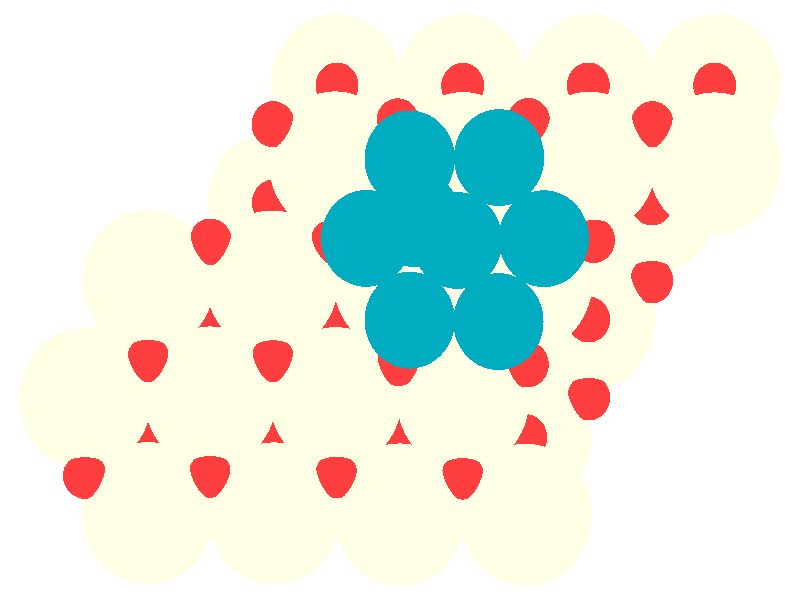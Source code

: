 #include "colors.inc"
#include "finish.inc"

global_settings {assumed_gamma 1 max_trace_level 6}
background {color White}
camera {orthographic
  right -24.64*x up 17.23*y
  direction 1.00*z
  location <0,0,50.00> look_at <0,0,0>}
light_source {<  2.00,   3.00,  40.00> color White
  area_light <0.70, 0, 0>, <0, 0.70, 0>, 3, 3
  adaptive 1 jitter}

#declare simple = finish {phong 0.7}
#declare pale = finish {ambient .5 diffuse .85 roughness .001 specular 0.200 }
#declare intermediate = finish {ambient 0.3 diffuse 0.6 specular 0.10 roughness 0.04 }
#declare vmd = finish {ambient .0 diffuse .65 phong 0.1 phong_size 40. specular 0.500 }
#declare jmol = finish {ambient .2 diffuse .6 specular 1 roughness .001 metallic}
#declare ase2 = finish {ambient 0.05 brilliance 3 diffuse 0.6 metallic specular 0.70 roughness 0.04 reflection 0.15}
#declare ase3 = finish {ambient .15 brilliance 2 diffuse .6 metallic specular 1. roughness .001 reflection .0}
#declare glass = finish {ambient .05 diffuse .3 specular 1. roughness .001}
#declare glass2 = finish {ambient .0 diffuse .3 specular 1. reflection .25 roughness .001}
#declare Rcell = 0.020;
#declare Rbond = 0.100;

#macro atom(LOC, R, COL, TRANS, FIN)
  sphere{LOC, R texture{pigment{color COL transmit TRANS} finish{FIN}}}
#end
#macro constrain(LOC, R, COL, TRANS FIN)
union{torus{R, Rcell rotate 45*z texture{pigment{color COL transmit TRANS} finish{FIN}}}
      torus{R, Rcell rotate -45*z texture{pigment{color COL transmit TRANS} finish{FIN}}}
      translate LOC}
#end

atom(< -1.95,   6.17,  -7.73>, 2.04, rgb <1.00, 1.00, 0.78>, 0.0, ase3) // #0 
atom(<  3.87,  -3.92,  -7.73>, 2.04, rgb <1.00, 1.00, 0.78>, 0.0, ase3) // #1 
atom(< -5.84,  -0.56,  -7.73>, 2.04, rgb <1.00, 1.00, 0.78>, 0.0, ase3) // #2 
atom(<  5.81,  -0.56,  -7.73>, 2.04, rgb <1.00, 1.00, 0.78>, 0.0, ase3) // #3 
atom(<  1.93,   6.17,  -7.73>, 2.04, rgb <1.00, 1.00, 0.78>, 0.0, ase3) // #4 
atom(<  7.75,   2.80,  -7.73>, 2.04, rgb <1.00, 1.00, 0.78>, 0.0, ase3) // #5 
atom(< -1.95,  -0.56,  -7.73>, 2.04, rgb <1.00, 1.00, 0.78>, 0.0, ase3) // #6 
atom(<  9.69,   6.17,  -7.73>, 2.04, rgb <1.00, 1.00, 0.78>, 0.0, ase3) // #7 
atom(<  5.81,   6.17,  -7.73>, 2.04, rgb <1.00, 1.00, 0.78>, 0.0, ase3) // #8 
atom(< -0.01,  -3.92,  -7.73>, 2.04, rgb <1.00, 1.00, 0.78>, 0.0, ase3) // #9 
atom(<  1.93,  -0.56,  -7.73>, 2.04, rgb <1.00, 1.00, 0.78>, 0.0, ase3) // #10 
atom(< -0.01,   2.80,  -7.73>, 2.04, rgb <1.00, 1.00, 0.78>, 0.0, ase3) // #11 
atom(< -7.78,  -3.92,  -7.73>, 2.04, rgb <1.00, 1.00, 0.78>, 0.0, ase3) // #12 
atom(<  3.87,   2.80,  -7.73>, 2.04, rgb <1.00, 1.00, 0.78>, 0.0, ase3) // #13 
atom(< -3.89,   2.80,  -7.73>, 2.04, rgb <1.00, 1.00, 0.78>, 0.0, ase3) // #14 
atom(< -3.89,  -3.92,  -7.73>, 2.04, rgb <1.00, 1.00, 0.78>, 0.0, ase3) // #15 
atom(< -3.89,  -6.13,  -4.61>, 2.04, rgb <1.00, 1.00, 0.78>, 0.0, ase3) // #16 
atom(<  3.89,   0.54,  -4.68>, 2.04, rgb <1.00, 1.00, 0.78>, 0.0, ase3) // #17 
atom(< -1.98,  -2.82,  -4.61>, 2.04, rgb <1.00, 1.00, 0.78>, 0.0, ase3) // #18 
atom(< -0.01,  -6.16,  -4.63>, 2.04, rgb <1.00, 1.00, 0.78>, 0.0, ase3) // #19 
atom(< -0.02,   0.55,  -4.66>, 2.04, rgb <1.00, 1.00, 0.78>, 0.0, ase3) // #20 
atom(<  1.94,  -2.85,  -4.60>, 2.04, rgb <1.00, 1.00, 0.78>, 0.0, ase3) // #21 
atom(<  1.93,   3.93,  -4.66>, 2.04, rgb <1.00, 1.00, 0.78>, 0.0, ase3) // #22 
atom(< -7.75,   0.55,  -4.61>, 2.04, rgb <1.00, 1.00, 0.78>, 0.0, ase3) // #23 
atom(< -7.77,  -6.12,  -4.61>, 2.04, rgb <1.00, 1.00, 0.78>, 0.0, ase3) // #24 
atom(<  9.69,   3.92,  -4.64>, 2.04, rgb <1.00, 1.00, 0.78>, 0.0, ase3) // #25 
atom(< -5.84,  -2.80,  -4.62>, 2.04, rgb <1.00, 1.00, 0.78>, 0.0, ase3) // #26 
atom(< -9.69,  -2.83,  -4.61>, 2.04, rgb <1.00, 1.00, 0.78>, 0.0, ase3) // #27 
atom(< -3.94,   0.53,  -4.62>, 2.04, rgb <1.00, 1.00, 0.78>, 0.0, ase3) // #28 
atom(<  5.85,   3.94,  -4.60>, 2.04, rgb <1.00, 1.00, 0.78>, 0.0, ase3) // #29 
atom(< -2.00,   3.95,  -4.61>, 2.04, rgb <1.00, 1.00, 0.78>, 0.0, ase3) // #30 
atom(<  3.87,  -6.17,  -4.63>, 2.04, rgb <1.00, 1.00, 0.78>, 0.0, ase3) // #31 
atom(< -1.95,   1.68,  -8.52>, 0.66, rgb <1.00, 0.05, 0.05>, 0.0, ase3) // #32 
atom(< -7.78,  -1.68,  -8.52>, 0.66, rgb <1.00, 0.05, 0.05>, 0.0, ase3) // #33 
atom(< -0.01,   5.05,  -8.52>, 0.66, rgb <1.00, 0.05, 0.05>, 0.0, ase3) // #34 
atom(< -9.72,  -5.04,  -8.52>, 0.66, rgb <1.00, 0.05, 0.05>, 0.0, ase3) // #35 
atom(<  3.87,  -1.68,  -8.52>, 0.66, rgb <1.00, 0.05, 0.05>, 0.0, ase3) // #36 
atom(< -3.89,   5.05,  -8.52>, 0.66, rgb <1.00, 0.05, 0.05>, 0.0, ase3) // #37 
atom(<  1.93,   1.68,  -8.52>, 0.66, rgb <1.00, 0.05, 0.05>, 0.0, ase3) // #38 
atom(< -5.84,   1.68,  -8.52>, 0.66, rgb <1.00, 0.05, 0.05>, 0.0, ase3) // #39 
atom(< -5.84,  -5.04,  -8.52>, 0.66, rgb <1.00, 0.05, 0.05>, 0.0, ase3) // #40 
atom(<  7.75,   5.05,  -8.52>, 0.66, rgb <1.00, 0.05, 0.05>, 0.0, ase3) // #41 
atom(< -0.01,  -1.68,  -8.52>, 0.66, rgb <1.00, 0.05, 0.05>, 0.0, ase3) // #42 
atom(< -1.95,  -5.04,  -8.52>, 0.66, rgb <1.00, 0.05, 0.05>, 0.0, ase3) // #43 
atom(< -3.89,  -1.68,  -8.52>, 0.66, rgb <1.00, 0.05, 0.05>, 0.0, ase3) // #44 
atom(<  3.87,   5.05,  -8.52>, 0.66, rgb <1.00, 0.05, 0.05>, 0.0, ase3) // #45 
atom(<  5.81,   1.68,  -8.52>, 0.66, rgb <1.00, 0.05, 0.05>, 0.0, ase3) // #46 
atom(<  1.93,  -5.04,  -8.52>, 0.66, rgb <1.00, 0.05, 0.05>, 0.0, ase3) // #47 
atom(< -3.89,  -6.16,  -6.93>, 0.66, rgb <1.00, 0.05, 0.05>, 0.0, ase3) // #48 
atom(< -1.95,  -2.80,  -6.93>, 0.66, rgb <1.00, 0.05, 0.05>, 0.0, ase3) // #49 
atom(< -0.01,  -6.16,  -6.93>, 0.66, rgb <1.00, 0.05, 0.05>, 0.0, ase3) // #50 
atom(< -3.89,   0.56,  -6.93>, 0.66, rgb <1.00, 0.05, 0.05>, 0.0, ase3) // #51 
atom(< -0.01,   0.56,  -6.93>, 0.66, rgb <1.00, 0.05, 0.05>, 0.0, ase3) // #52 
atom(<  7.75,   0.56,  -6.93>, 0.66, rgb <1.00, 0.05, 0.05>, 0.0, ase3) // #53 
atom(<  1.93,  -2.80,  -6.93>, 0.66, rgb <1.00, 0.05, 0.05>, 0.0, ase3) // #54 
atom(< -5.84,  -2.80,  -6.93>, 0.66, rgb <1.00, 0.05, 0.05>, 0.0, ase3) // #55 
atom(<  5.81,  -2.80,  -6.93>, 0.66, rgb <1.00, 0.05, 0.05>, 0.0, ase3) // #56 
atom(< -7.78,  -6.16,  -6.93>, 0.66, rgb <1.00, 0.05, 0.05>, 0.0, ase3) // #57 
atom(<  3.87,   0.56,  -6.93>, 0.66, rgb <1.00, 0.05, 0.05>, 0.0, ase3) // #58 
atom(<  3.87,  -6.16,  -6.93>, 0.66, rgb <1.00, 0.05, 0.05>, 0.0, ase3) // #59 
atom(<  9.69,   3.92,  -6.93>, 0.66, rgb <1.00, 0.05, 0.05>, 0.0, ase3) // #60 
atom(<  5.81,   3.92,  -6.93>, 0.66, rgb <1.00, 0.05, 0.05>, 0.0, ase3) // #61 
atom(< -1.95,   3.92,  -6.93>, 0.66, rgb <1.00, 0.05, 0.05>, 0.0, ase3) // #62 
atom(<  1.93,   3.92,  -6.93>, 0.66, rgb <1.00, 0.05, 0.05>, 0.0, ase3) // #63 
atom(< -0.02,  -3.91,  -5.42>, 0.66, rgb <1.00, 0.05, 0.05>, 0.0, ase3) // #64 
atom(< -3.90,   2.80,  -5.43>, 0.66, rgb <1.00, 0.05, 0.05>, 0.0, ase3) // #65 
atom(<  9.69,   6.16,  -5.44>, 0.66, rgb <1.00, 0.05, 0.05>, 0.0, ase3) // #66 
atom(<  5.80,   6.16,  -5.42>, 0.66, rgb <1.00, 0.05, 0.05>, 0.0, ase3) // #67 
atom(<  7.76,   2.80,  -5.43>, 0.66, rgb <1.00, 0.05, 0.05>, 0.0, ase3) // #68 
atom(<  1.91,  -0.65,  -5.43>, 0.66, rgb <1.00, 0.05, 0.05>, 0.0, ase3) // #69 
atom(< -1.94,   6.16,  -5.43>, 0.66, rgb <1.00, 0.05, 0.05>, 0.0, ase3) // #70 
atom(< -5.84,  -0.56,  -5.43>, 0.66, rgb <1.00, 0.05, 0.05>, 0.0, ase3) // #71 
atom(< -1.94,  -0.57,  -5.41>, 0.66, rgb <1.00, 0.05, 0.05>, 0.0, ase3) // #72 
atom(< -0.08,   2.83,  -5.41>, 0.66, rgb <1.00, 0.05, 0.05>, 0.0, ase3) // #73 
atom(<  5.81,  -0.56,  -5.41>, 0.66, rgb <1.00, 0.05, 0.05>, 0.0, ase3) // #74 
atom(< -3.90,  -3.92,  -5.43>, 0.66, rgb <1.00, 0.05, 0.05>, 0.0, ase3) // #75 
atom(<  3.94,   2.85,  -5.43>, 0.66, rgb <1.00, 0.05, 0.05>, 0.0, ase3) // #76 
atom(<  1.93,   6.15,  -5.41>, 0.66, rgb <1.00, 0.05, 0.05>, 0.0, ase3) // #77 
atom(< -7.78,  -3.93,  -5.43>, 0.66, rgb <1.00, 0.05, 0.05>, 0.0, ase3) // #78 
atom(<  3.87,  -3.94,  -5.43>, 0.66, rgb <1.00, 0.05, 0.05>, 0.0, ase3) // #79 
atom(< -0.07,   5.13,  -3.72>, 0.66, rgb <1.00, 0.05, 0.05>, 0.0, ase3) // #80 
atom(<  7.77,   5.05,  -3.86>, 0.66, rgb <1.00, 0.05, 0.05>, 0.0, ase3) // #81 
atom(<  3.96,   5.14,  -3.69>, 0.66, rgb <1.00, 0.05, 0.05>, 0.0, ase3) // #82 
atom(< -9.70,  -5.05,  -3.85>, 0.66, rgb <1.00, 0.05, 0.05>, 0.0, ase3) // #83 
atom(< -2.09,   1.68,  -3.76>, 0.66, rgb <1.00, 0.05, 0.05>, 0.0, ase3) // #84 
atom(< -3.92,  -1.70,  -3.85>, 0.66, rgb <1.00, 0.05, 0.05>, 0.0, ase3) // #85 
atom(< -5.85,  -5.02,  -3.85>, 0.66, rgb <1.00, 0.05, 0.05>, 0.0, ase3) // #86 
atom(< -7.75,  -1.70,  -3.84>, 0.66, rgb <1.00, 0.05, 0.05>, 0.0, ase3) // #87 
atom(<  1.96,   1.67,  -4.18>, 0.66, rgb <1.00, 0.05, 0.05>, 0.0, ase3) // #88 
atom(< -0.05,  -1.81,  -3.68>, 0.66, rgb <1.00, 0.05, 0.05>, 0.0, ase3) // #89 
atom(< -1.96,  -5.04,  -3.85>, 0.66, rgb <1.00, 0.05, 0.05>, 0.0, ase3) // #90 
atom(< -5.83,   1.67,  -3.85>, 0.66, rgb <1.00, 0.05, 0.05>, 0.0, ase3) // #91 
atom(<  5.96,   1.72,  -3.71>, 0.66, rgb <1.00, 0.05, 0.05>, 0.0, ase3) // #92 
atom(<  3.92,  -1.85,  -3.72>, 0.66, rgb <1.00, 0.05, 0.05>, 0.0, ase3) // #93 
atom(<  1.93,  -5.07,  -3.86>, 0.66, rgb <1.00, 0.05, 0.05>, 0.0, ase3) // #94 
atom(< -3.91,   5.05,  -3.86>, 0.66, rgb <1.00, 0.05, 0.05>, 0.0, ase3) // #95 
atom(<  0.30,  -0.58,  -2.03>, 1.39, rgb <0.00, 0.41, 0.52>, 0.0, ase3) // #96 
atom(<  1.76,   1.71,  -2.08>, 1.39, rgb <0.00, 0.41, 0.52>, 0.0, ase3) // #97 
atom(<  3.03,  -0.62,  -2.22>, 1.39, rgb <0.00, 0.41, 0.52>, 0.0, ase3) // #98 
atom(<  0.49,   2.33,   0.00>, 1.39, rgb <0.00, 0.41, 0.52>, 0.0, ase3) // #99 
atom(<  4.43,   1.76,  -2.21>, 1.39, rgb <0.00, 0.41, 0.52>, 0.0, ase3) // #100 
atom(< -1.04,   1.77,  -2.00>, 1.39, rgb <0.00, 0.41, 0.52>, 0.0, ase3) // #101 
atom(<  3.05,   4.09,  -2.09>, 1.39, rgb <0.00, 0.41, 0.52>, 0.0, ase3) // #102 
atom(<  0.30,   4.05,  -1.98>, 1.39, rgb <0.00, 0.41, 0.52>, 0.0, ase3) // #103 
